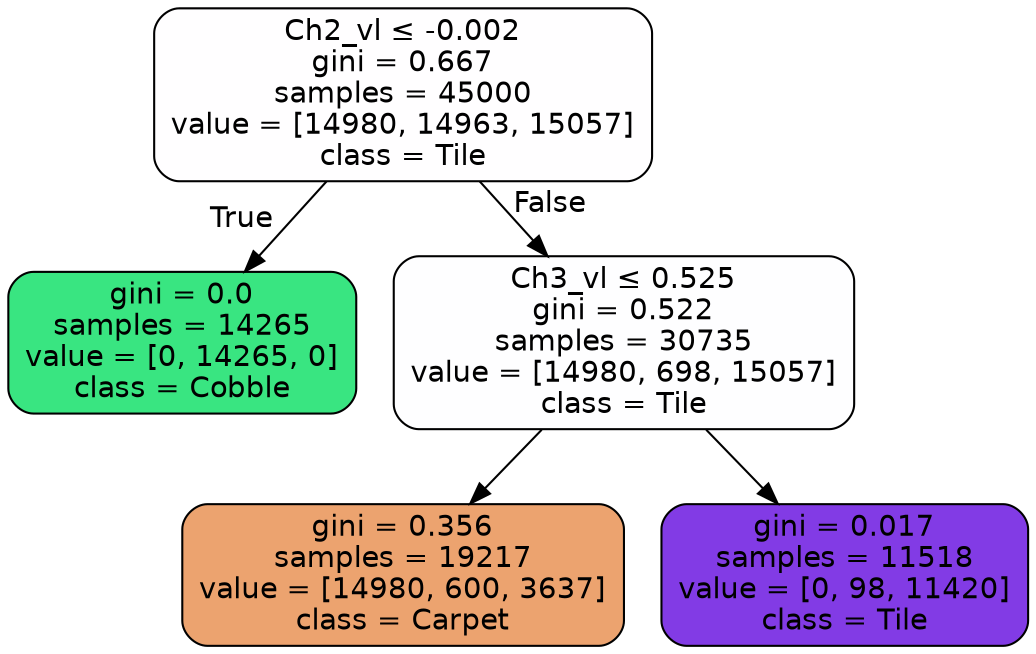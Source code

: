 digraph Tree {
node [shape=box, style="filled, rounded", color="black", fontname="helvetica"] ;
edge [fontname="helvetica"] ;
0 [label=<Ch2_vl &le; -0.002<br/>gini = 0.667<br/>samples = 45000<br/>value = [14980, 14963, 15057]<br/>class = Tile>, fillcolor="#fffeff"] ;
1 [label=<gini = 0.0<br/>samples = 14265<br/>value = [0, 14265, 0]<br/>class = Cobble>, fillcolor="#39e581"] ;
0 -> 1 [labeldistance=2.5, labelangle=45, headlabel="True"] ;
2 [label=<Ch3_vl &le; 0.525<br/>gini = 0.522<br/>samples = 30735<br/>value = [14980, 698, 15057]<br/>class = Tile>, fillcolor="#fefeff"] ;
0 -> 2 [labeldistance=2.5, labelangle=-45, headlabel="False"] ;
3 [label=<gini = 0.356<br/>samples = 19217<br/>value = [14980, 600, 3637]<br/>class = Carpet>, fillcolor="#eca36f"] ;
2 -> 3 ;
4 [label=<gini = 0.017<br/>samples = 11518<br/>value = [0, 98, 11420]<br/>class = Tile>, fillcolor="#823be5"] ;
2 -> 4 ;
}